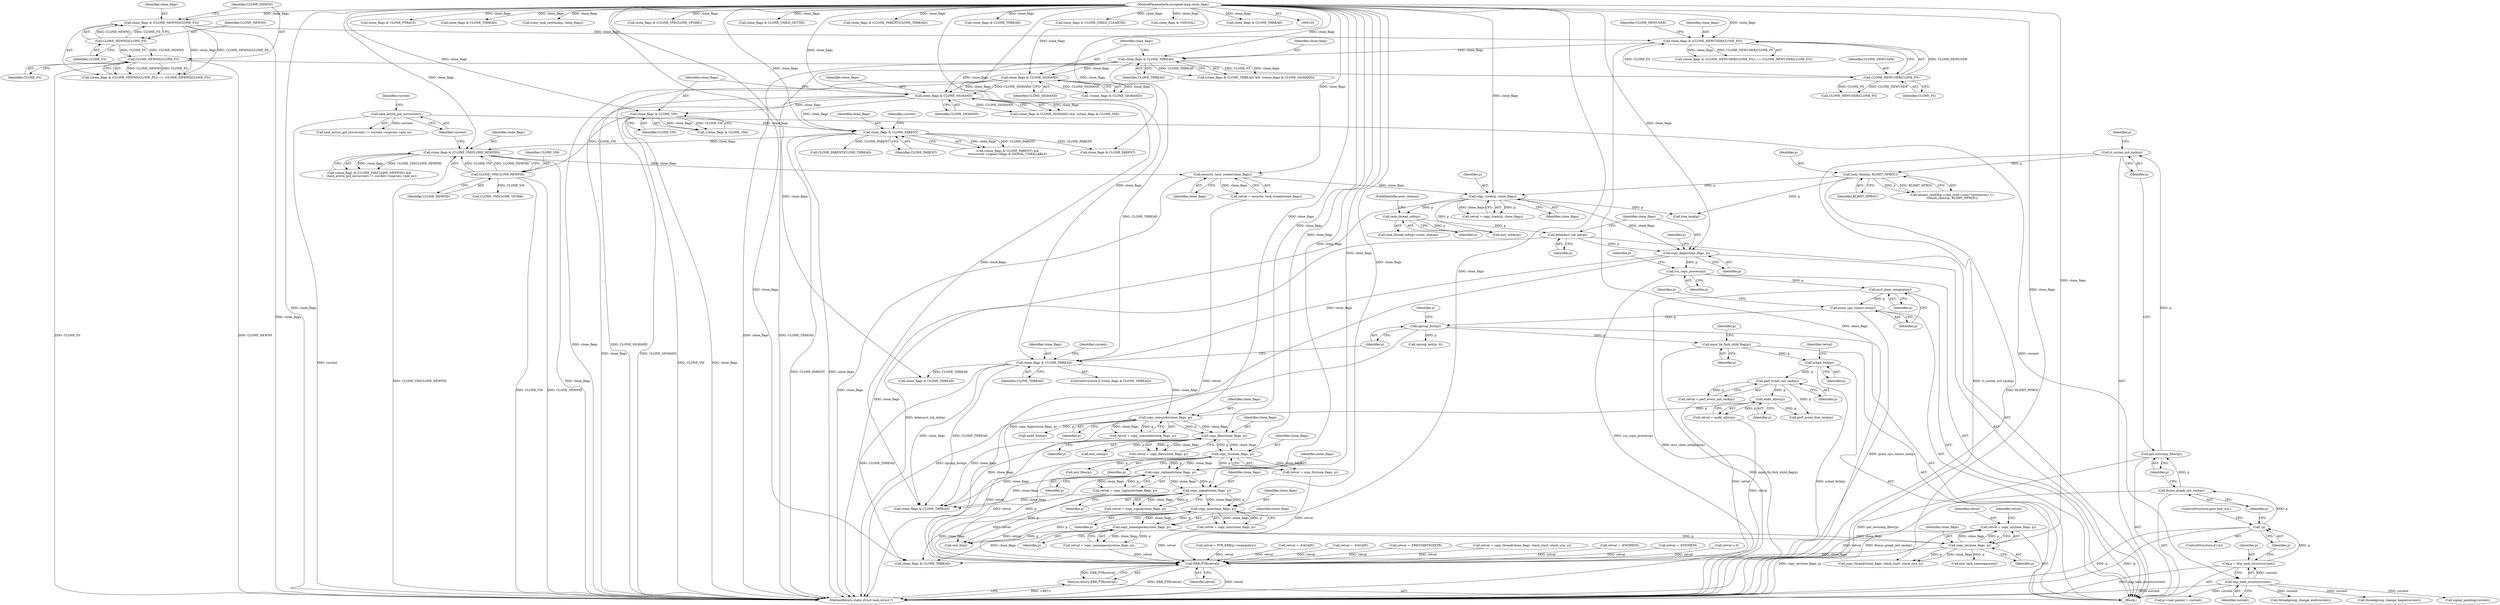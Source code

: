 digraph "0_linux_e66eded8309ebf679d3d3c1f5820d1f2ca332c71_0@API" {
"1000686" [label="(Call,retval = copy_io(clone_flags, p))"];
"1000688" [label="(Call,copy_io(clone_flags, p))"];
"1000680" [label="(Call,copy_namespaces(clone_flags, p))"];
"1000672" [label="(Call,copy_mm(clone_flags, p))"];
"1000664" [label="(Call,copy_signal(clone_flags, p))"];
"1000656" [label="(Call,copy_sighand(clone_flags, p))"];
"1000648" [label="(Call,copy_fs(clone_flags, p))"];
"1000640" [label="(Call,copy_files(clone_flags, p))"];
"1000632" [label="(Call,copy_semundo(clone_flags, p))"];
"1000465" [label="(Call,clone_flags & CLONE_THREAD)"];
"1000331" [label="(Call,copy_flags(clone_flags, p))"];
"1000297" [label="(Call,copy_creds(p, clone_flags))"];
"1000269" [label="(Call,task_rlimit(p, RLIMIT_NPROC))"];
"1000242" [label="(Call,rt_mutex_init_task(p))"];
"1000240" [label="(Call,get_seccomp_filter(p))"];
"1000238" [label="(Call,ftrace_graph_init_task(p))"];
"1000235" [label="(Call,!p)"];
"1000230" [label="(Call,p = dup_task_struct(current))"];
"1000232" [label="(Call,dup_task_struct(current))"];
"1000208" [label="(Call,task_active_pid_ns(current))"];
"1000221" [label="(Call,security_task_create(clone_flags))"];
"1000202" [label="(Call,clone_flags & (CLONE_VM|CLONE_NEWPID))"];
"1000186" [label="(Call,clone_flags & CLONE_PARENT)"];
"1000177" [label="(Call,clone_flags & CLONE_VM)"];
"1000173" [label="(Call,clone_flags & CLONE_SIGHAND)"];
"1000160" [label="(Call,clone_flags & CLONE_THREAD)"];
"1000146" [label="(Call,clone_flags & (CLONE_NEWUSER|CLONE_FS))"];
"1000132" [label="(Call,clone_flags & (CLONE_NEWNS|CLONE_FS))"];
"1000121" [label="(MethodParameterIn,unsigned long clone_flags)"];
"1000134" [label="(Call,CLONE_NEWNS|CLONE_FS)"];
"1000148" [label="(Call,CLONE_NEWUSER|CLONE_FS)"];
"1000137" [label="(Call,CLONE_NEWNS|CLONE_FS)"];
"1000164" [label="(Call,clone_flags & CLONE_SIGHAND)"];
"1000204" [label="(Call,CLONE_VM|CLONE_NEWPID)"];
"1000329" [label="(Call,delayacct_tsk_init(p))"];
"1000319" [label="(Call,task_thread_info(p))"];
"1000625" [label="(Call,audit_alloc(p))"];
"1000618" [label="(Call,perf_event_init_task(p))"];
"1000614" [label="(Call,sched_fork(p))"];
"1000498" [label="(Call,mpol_fix_fork_child_flag(p))"];
"1000470" [label="(Call,cgroup_fork(p))"];
"1000435" [label="(Call,posix_cpu_timers_init(p))"];
"1000433" [label="(Call,acct_clear_integrals(p))"];
"1000344" [label="(Call,rcu_copy_process(p))"];
"1001225" [label="(Call,ERR_PTR(retval))"];
"1001224" [label="(Return,return ERR_PTR(retval);)"];
"1001225" [label="(Call,ERR_PTR(retval))"];
"1000204" [label="(Call,CLONE_VM|CLONE_NEWPID)"];
"1000133" [label="(Identifier,clone_flags)"];
"1000465" [label="(Call,clone_flags & CLONE_THREAD)"];
"1000177" [label="(Call,clone_flags & CLONE_VM)"];
"1000241" [label="(Identifier,p)"];
"1000694" [label="(Call,retval = copy_thread(clone_flags, stack_start, stack_size, p))"];
"1000226" [label="(Call,retval = -ENOMEM)"];
"1001017" [label="(Call,clone_flags & CLONE_PTRACE)"];
"1000137" [label="(Call,CLONE_NEWNS|CLONE_FS)"];
"1001116" [label="(Call,clone_flags & CLONE_THREAD)"];
"1000926" [label="(Call,p->real_parent = current)"];
"1000134" [label="(Call,CLONE_NEWNS|CLONE_FS)"];
"1000203" [label="(Identifier,clone_flags)"];
"1000623" [label="(Call,retval = audit_alloc(p))"];
"1000166" [label="(Identifier,CLONE_SIGHAND)"];
"1000642" [label="(Identifier,p)"];
"1001183" [label="(Call,perf_event_free_task(p))"];
"1000630" [label="(Call,retval = copy_semundo(clone_flags, p))"];
"1001177" [label="(Call,exit_sem(p))"];
"1001144" [label="(Call,exit_task_namespaces(p))"];
"1001180" [label="(Call,audit_free(p))"];
"1000187" [label="(Identifier,clone_flags)"];
"1001123" [label="(Call,trace_task_newtask(p, clone_flags))"];
"1000127" [label="(Block,)"];
"1000689" [label="(Identifier,clone_flags)"];
"1000615" [label="(Identifier,p)"];
"1000690" [label="(Identifier,p)"];
"1000201" [label="(Call,(clone_flags & (CLONE_VM|CLONE_NEWPID)) &&\n\t    (task_active_pid_ns(current) != current->nsproxy->pid_ns))"];
"1000498" [label="(Call,mpol_fix_fork_child_flag(p))"];
"1000710" [label="(Call,retval = -ENOMEM)"];
"1000233" [label="(Identifier,current)"];
"1000301" [label="(Call,retval < 0)"];
"1000135" [label="(Identifier,CLONE_NEWNS)"];
"1000332" [label="(Identifier,clone_flags)"];
"1000139" [label="(Identifier,CLONE_FS)"];
"1000175" [label="(Identifier,CLONE_SIGHAND)"];
"1000298" [label="(Identifier,p)"];
"1000297" [label="(Call,copy_creds(p, clone_flags))"];
"1001226" [label="(Identifier,retval)"];
"1000132" [label="(Call,clone_flags & (CLONE_NEWNS|CLONE_FS))"];
"1000434" [label="(Identifier,p)"];
"1000836" [label="(Call,clone_flags & CLONE_PARENT)"];
"1000664" [label="(Call,copy_signal(clone_flags, p))"];
"1000188" [label="(Identifier,CLONE_PARENT)"];
"1000172" [label="(Call,(clone_flags & CLONE_SIGHAND) && !(clone_flags & CLONE_VM))"];
"1000470" [label="(Call,cgroup_fork(p))"];
"1000179" [label="(Identifier,CLONE_VM)"];
"1000486" [label="(Call,retval = PTR_ERR(p->mempolicy))"];
"1000222" [label="(Identifier,clone_flags)"];
"1000270" [label="(Identifier,p)"];
"1001221" [label="(Call,free_task(p))"];
"1000185" [label="(Call,(clone_flags & CLONE_PARENT) &&\n\t\t\t\tcurrent->signal->flags & SIGNAL_UNKILLABLE)"];
"1000131" [label="(Call,(clone_flags & (CLONE_NEWNS|CLONE_FS)) == (CLONE_NEWNS|CLONE_FS))"];
"1000662" [label="(Call,retval = copy_signal(clone_flags, p))"];
"1000165" [label="(Identifier,clone_flags)"];
"1000209" [label="(Identifier,current)"];
"1000799" [label="(Call,clone_flags & (CLONE_VM|CLONE_VFORK))"];
"1000173" [label="(Call,clone_flags & CLONE_SIGHAND)"];
"1000299" [label="(Identifier,clone_flags)"];
"1000330" [label="(Identifier,p)"];
"1000681" [label="(Identifier,clone_flags)"];
"1000649" [label="(Identifier,clone_flags)"];
"1000906" [label="(Call,CLONE_PARENT|CLONE_THREAD)"];
"1000740" [label="(Call,clone_flags & CLONE_THREAD)"];
"1000682" [label="(Identifier,p)"];
"1000678" [label="(Call,retval = copy_namespaces(clone_flags, p))"];
"1000329" [label="(Call,delayacct_tsk_init(p))"];
"1000152" [label="(Identifier,CLONE_NEWUSER)"];
"1000632" [label="(Call,copy_semundo(clone_flags, p))"];
"1000625" [label="(Call,audit_alloc(p))"];
"1000212" [label="(Identifier,current)"];
"1000333" [label="(Identifier,p)"];
"1000433" [label="(Call,acct_clear_integrals(p))"];
"1000230" [label="(Call,p = dup_task_struct(current))"];
"1000159" [label="(Call,(clone_flags & CLONE_THREAD) && !(clone_flags & CLONE_SIGHAND))"];
"1000162" [label="(Identifier,CLONE_THREAD)"];
"1000755" [label="(Call,clone_flags & CLONE_CHILD_SETTID)"];
"1000138" [label="(Identifier,CLONE_NEWNS)"];
"1000345" [label="(Identifier,p)"];
"1000259" [label="(Call,atomic_read(&p->real_cred->user->processes) >=\n\t\t\ttask_rlimit(p, RLIMIT_NPROC))"];
"1000672" [label="(Call,copy_mm(clone_flags, p))"];
"1000692" [label="(Identifier,retval)"];
"1001174" [label="(Call,exit_files(p))"];
"1000235" [label="(Call,!p)"];
"1001158" [label="(Call,clone_flags & CLONE_THREAD)"];
"1000242" [label="(Call,rt_mutex_init_task(p))"];
"1001196" [label="(Call,cgroup_exit(p, 0))"];
"1000904" [label="(Call,clone_flags & (CLONE_PARENT|CLONE_THREAD))"];
"1000148" [label="(Call,CLONE_NEWUSER|CLONE_FS)"];
"1000656" [label="(Call,copy_sighand(clone_flags, p))"];
"1000232" [label="(Call,dup_task_struct(current))"];
"1001218" [label="(Call,exit_creds(p))"];
"1000305" [label="(Call,retval = -EAGAIN)"];
"1000474" [label="(Identifier,p)"];
"1000634" [label="(Identifier,p)"];
"1001227" [label="(MethodReturn,static struct task_struct *)"];
"1000151" [label="(Call,CLONE_NEWUSER|CLONE_FS)"];
"1001194" [label="(Call,threadgroup_change_end(current))"];
"1000161" [label="(Identifier,clone_flags)"];
"1000440" [label="(Identifier,p)"];
"1000254" [label="(Call,retval = -EAGAIN)"];
"1000499" [label="(Identifier,p)"];
"1000626" [label="(Identifier,p)"];
"1000641" [label="(Identifier,clone_flags)"];
"1000186" [label="(Call,clone_flags & CLONE_PARENT)"];
"1000966" [label="(Call,clone_flags & CLONE_THREAD)"];
"1000435" [label="(Call,posix_cpu_timers_init(p))"];
"1001191" [label="(Call,clone_flags & CLONE_THREAD)"];
"1000638" [label="(Call,retval = copy_files(clone_flags, p))"];
"1000337" [label="(Identifier,p)"];
"1000269" [label="(Call,task_rlimit(p, RLIMIT_NPROC))"];
"1000765" [label="(Call,clone_flags & CLONE_CHILD_CLEARTID)"];
"1000344" [label="(Call,rcu_copy_process(p))"];
"1000240" [label="(Call,get_seccomp_filter(p))"];
"1000234" [label="(ControlStructure,if (!p))"];
"1000687" [label="(Identifier,retval)"];
"1000666" [label="(Identifier,p)"];
"1000468" [label="(Call,threadgroup_change_begin(current))"];
"1000318" [label="(Call,task_thread_info(p)->exec_domain)"];
"1001171" [label="(Call,exit_fs(p))"];
"1000176" [label="(Call,!(clone_flags & CLONE_VM))"];
"1000658" [label="(Identifier,p)"];
"1000614" [label="(Call,sched_fork(p))"];
"1000146" [label="(Call,clone_flags & (CLONE_NEWUSER|CLONE_FS))"];
"1000121" [label="(MethodParameterIn,unsigned long clone_flags)"];
"1000650" [label="(Identifier,p)"];
"1000619" [label="(Identifier,p)"];
"1000654" [label="(Call,retval = copy_sighand(clone_flags, p))"];
"1000502" [label="(Identifier,p)"];
"1000271" [label="(Identifier,RLIMIT_NPROC)"];
"1000149" [label="(Identifier,CLONE_NEWUSER)"];
"1000238" [label="(Call,ftrace_graph_init_task(p))"];
"1000163" [label="(Call,!(clone_flags & CLONE_SIGHAND))"];
"1000665" [label="(Identifier,clone_flags)"];
"1000633" [label="(Identifier,clone_flags)"];
"1000853" [label="(Call,clone_flags & CSIGNAL)"];
"1000467" [label="(Identifier,CLONE_THREAD)"];
"1000617" [label="(Identifier,retval)"];
"1000147" [label="(Identifier,clone_flags)"];
"1000471" [label="(Identifier,p)"];
"1000207" [label="(Call,task_active_pid_ns(current) != current->nsproxy->pid_ns)"];
"1000320" [label="(Identifier,p)"];
"1000464" [label="(ControlStructure,if (clone_flags & CLONE_THREAD))"];
"1000646" [label="(Call,retval = copy_fs(clone_flags, p))"];
"1000192" [label="(Identifier,current)"];
"1000239" [label="(Identifier,p)"];
"1000696" [label="(Call,copy_thread(clone_flags, stack_start, stack_size, p))"];
"1000801" [label="(Call,CLONE_VM|CLONE_VFORK)"];
"1000321" [label="(FieldIdentifier,exec_domain)"];
"1000670" [label="(Call,retval = copy_mm(clone_flags, p))"];
"1000348" [label="(Identifier,p)"];
"1001224" [label="(Return,return ERR_PTR(retval);)"];
"1000150" [label="(Identifier,CLONE_FS)"];
"1000469" [label="(Identifier,current)"];
"1000436" [label="(Identifier,p)"];
"1000295" [label="(Call,retval = copy_creds(p, clone_flags))"];
"1000648" [label="(Call,copy_fs(clone_flags, p))"];
"1000247" [label="(Identifier,p)"];
"1000825" [label="(Call,clone_flags & CLONE_THREAD)"];
"1000640" [label="(Call,copy_files(clone_flags, p))"];
"1000174" [label="(Identifier,clone_flags)"];
"1000164" [label="(Call,clone_flags & CLONE_SIGHAND)"];
"1000686" [label="(Call,retval = copy_io(clone_flags, p))"];
"1000219" [label="(Call,retval = security_task_create(clone_flags))"];
"1000145" [label="(Call,(clone_flags & (CLONE_NEWUSER|CLONE_FS)) == (CLONE_NEWUSER|CLONE_FS))"];
"1000618" [label="(Call,perf_event_init_task(p))"];
"1000178" [label="(Identifier,clone_flags)"];
"1000960" [label="(Call,retval = -ERESTARTNOINTR)"];
"1000205" [label="(Identifier,CLONE_VM)"];
"1000680" [label="(Call,copy_namespaces(clone_flags, p))"];
"1000236" [label="(Identifier,p)"];
"1000466" [label="(Identifier,clone_flags)"];
"1000674" [label="(Identifier,p)"];
"1000947" [label="(Call,signal_pending(current))"];
"1000616" [label="(Call,retval = perf_event_init_task(p))"];
"1000221" [label="(Call,security_task_create(clone_flags))"];
"1000231" [label="(Identifier,p)"];
"1000237" [label="(ControlStructure,goto fork_out;)"];
"1000206" [label="(Identifier,CLONE_NEWPID)"];
"1000331" [label="(Call,copy_flags(clone_flags, p))"];
"1000319" [label="(Call,task_thread_info(p))"];
"1000243" [label="(Identifier,p)"];
"1000673" [label="(Identifier,clone_flags)"];
"1000208" [label="(Call,task_active_pid_ns(current))"];
"1000160" [label="(Call,clone_flags & CLONE_THREAD)"];
"1000688" [label="(Call,copy_io(clone_flags, p))"];
"1000202" [label="(Call,clone_flags & (CLONE_VM|CLONE_NEWPID))"];
"1000657" [label="(Identifier,clone_flags)"];
"1000136" [label="(Identifier,CLONE_FS)"];
"1000686" -> "1000127"  [label="AST: "];
"1000686" -> "1000688"  [label="CFG: "];
"1000687" -> "1000686"  [label="AST: "];
"1000688" -> "1000686"  [label="AST: "];
"1000692" -> "1000686"  [label="CFG: "];
"1000686" -> "1001227"  [label="DDG: copy_io(clone_flags, p)"];
"1000688" -> "1000686"  [label="DDG: clone_flags"];
"1000688" -> "1000686"  [label="DDG: p"];
"1000686" -> "1001225"  [label="DDG: retval"];
"1000688" -> "1000690"  [label="CFG: "];
"1000689" -> "1000688"  [label="AST: "];
"1000690" -> "1000688"  [label="AST: "];
"1000680" -> "1000688"  [label="DDG: clone_flags"];
"1000680" -> "1000688"  [label="DDG: p"];
"1000121" -> "1000688"  [label="DDG: clone_flags"];
"1000688" -> "1000696"  [label="DDG: clone_flags"];
"1000688" -> "1000696"  [label="DDG: p"];
"1000688" -> "1001144"  [label="DDG: p"];
"1000688" -> "1001158"  [label="DDG: clone_flags"];
"1000680" -> "1000678"  [label="AST: "];
"1000680" -> "1000682"  [label="CFG: "];
"1000681" -> "1000680"  [label="AST: "];
"1000682" -> "1000680"  [label="AST: "];
"1000678" -> "1000680"  [label="CFG: "];
"1000680" -> "1000678"  [label="DDG: clone_flags"];
"1000680" -> "1000678"  [label="DDG: p"];
"1000672" -> "1000680"  [label="DDG: clone_flags"];
"1000672" -> "1000680"  [label="DDG: p"];
"1000121" -> "1000680"  [label="DDG: clone_flags"];
"1000680" -> "1001158"  [label="DDG: clone_flags"];
"1000680" -> "1001171"  [label="DDG: p"];
"1000672" -> "1000670"  [label="AST: "];
"1000672" -> "1000674"  [label="CFG: "];
"1000673" -> "1000672"  [label="AST: "];
"1000674" -> "1000672"  [label="AST: "];
"1000670" -> "1000672"  [label="CFG: "];
"1000672" -> "1000670"  [label="DDG: clone_flags"];
"1000672" -> "1000670"  [label="DDG: p"];
"1000664" -> "1000672"  [label="DDG: clone_flags"];
"1000664" -> "1000672"  [label="DDG: p"];
"1000121" -> "1000672"  [label="DDG: clone_flags"];
"1000672" -> "1001158"  [label="DDG: clone_flags"];
"1000672" -> "1001171"  [label="DDG: p"];
"1000664" -> "1000662"  [label="AST: "];
"1000664" -> "1000666"  [label="CFG: "];
"1000665" -> "1000664"  [label="AST: "];
"1000666" -> "1000664"  [label="AST: "];
"1000662" -> "1000664"  [label="CFG: "];
"1000664" -> "1000662"  [label="DDG: clone_flags"];
"1000664" -> "1000662"  [label="DDG: p"];
"1000656" -> "1000664"  [label="DDG: clone_flags"];
"1000656" -> "1000664"  [label="DDG: p"];
"1000121" -> "1000664"  [label="DDG: clone_flags"];
"1000664" -> "1001171"  [label="DDG: p"];
"1000664" -> "1001191"  [label="DDG: clone_flags"];
"1000656" -> "1000654"  [label="AST: "];
"1000656" -> "1000658"  [label="CFG: "];
"1000657" -> "1000656"  [label="AST: "];
"1000658" -> "1000656"  [label="AST: "];
"1000654" -> "1000656"  [label="CFG: "];
"1000656" -> "1000654"  [label="DDG: clone_flags"];
"1000656" -> "1000654"  [label="DDG: p"];
"1000648" -> "1000656"  [label="DDG: clone_flags"];
"1000648" -> "1000656"  [label="DDG: p"];
"1000121" -> "1000656"  [label="DDG: clone_flags"];
"1000656" -> "1001171"  [label="DDG: p"];
"1000656" -> "1001191"  [label="DDG: clone_flags"];
"1000648" -> "1000646"  [label="AST: "];
"1000648" -> "1000650"  [label="CFG: "];
"1000649" -> "1000648"  [label="AST: "];
"1000650" -> "1000648"  [label="AST: "];
"1000646" -> "1000648"  [label="CFG: "];
"1000648" -> "1000646"  [label="DDG: clone_flags"];
"1000648" -> "1000646"  [label="DDG: p"];
"1000640" -> "1000648"  [label="DDG: clone_flags"];
"1000640" -> "1000648"  [label="DDG: p"];
"1000121" -> "1000648"  [label="DDG: clone_flags"];
"1000648" -> "1001174"  [label="DDG: p"];
"1000648" -> "1001191"  [label="DDG: clone_flags"];
"1000640" -> "1000638"  [label="AST: "];
"1000640" -> "1000642"  [label="CFG: "];
"1000641" -> "1000640"  [label="AST: "];
"1000642" -> "1000640"  [label="AST: "];
"1000638" -> "1000640"  [label="CFG: "];
"1000640" -> "1000638"  [label="DDG: clone_flags"];
"1000640" -> "1000638"  [label="DDG: p"];
"1000632" -> "1000640"  [label="DDG: clone_flags"];
"1000632" -> "1000640"  [label="DDG: p"];
"1000121" -> "1000640"  [label="DDG: clone_flags"];
"1000640" -> "1001177"  [label="DDG: p"];
"1000640" -> "1001191"  [label="DDG: clone_flags"];
"1000632" -> "1000630"  [label="AST: "];
"1000632" -> "1000634"  [label="CFG: "];
"1000633" -> "1000632"  [label="AST: "];
"1000634" -> "1000632"  [label="AST: "];
"1000630" -> "1000632"  [label="CFG: "];
"1000632" -> "1000630"  [label="DDG: clone_flags"];
"1000632" -> "1000630"  [label="DDG: p"];
"1000465" -> "1000632"  [label="DDG: clone_flags"];
"1000121" -> "1000632"  [label="DDG: clone_flags"];
"1000625" -> "1000632"  [label="DDG: p"];
"1000632" -> "1001180"  [label="DDG: p"];
"1000632" -> "1001191"  [label="DDG: clone_flags"];
"1000465" -> "1000464"  [label="AST: "];
"1000465" -> "1000467"  [label="CFG: "];
"1000466" -> "1000465"  [label="AST: "];
"1000467" -> "1000465"  [label="AST: "];
"1000469" -> "1000465"  [label="CFG: "];
"1000471" -> "1000465"  [label="CFG: "];
"1000331" -> "1000465"  [label="DDG: clone_flags"];
"1000121" -> "1000465"  [label="DDG: clone_flags"];
"1000160" -> "1000465"  [label="DDG: CLONE_THREAD"];
"1000465" -> "1000740"  [label="DDG: CLONE_THREAD"];
"1000465" -> "1001158"  [label="DDG: CLONE_THREAD"];
"1000465" -> "1001191"  [label="DDG: clone_flags"];
"1000465" -> "1001191"  [label="DDG: CLONE_THREAD"];
"1000331" -> "1000127"  [label="AST: "];
"1000331" -> "1000333"  [label="CFG: "];
"1000332" -> "1000331"  [label="AST: "];
"1000333" -> "1000331"  [label="AST: "];
"1000337" -> "1000331"  [label="CFG: "];
"1000331" -> "1001227"  [label="DDG: copy_flags(clone_flags, p)"];
"1000297" -> "1000331"  [label="DDG: clone_flags"];
"1000121" -> "1000331"  [label="DDG: clone_flags"];
"1000329" -> "1000331"  [label="DDG: p"];
"1000331" -> "1000344"  [label="DDG: p"];
"1000297" -> "1000295"  [label="AST: "];
"1000297" -> "1000299"  [label="CFG: "];
"1000298" -> "1000297"  [label="AST: "];
"1000299" -> "1000297"  [label="AST: "];
"1000295" -> "1000297"  [label="CFG: "];
"1000297" -> "1001227"  [label="DDG: clone_flags"];
"1000297" -> "1000295"  [label="DDG: p"];
"1000297" -> "1000295"  [label="DDG: clone_flags"];
"1000269" -> "1000297"  [label="DDG: p"];
"1000221" -> "1000297"  [label="DDG: clone_flags"];
"1000121" -> "1000297"  [label="DDG: clone_flags"];
"1000297" -> "1000319"  [label="DDG: p"];
"1000297" -> "1001218"  [label="DDG: p"];
"1000297" -> "1001221"  [label="DDG: p"];
"1000269" -> "1000259"  [label="AST: "];
"1000269" -> "1000271"  [label="CFG: "];
"1000270" -> "1000269"  [label="AST: "];
"1000271" -> "1000269"  [label="AST: "];
"1000259" -> "1000269"  [label="CFG: "];
"1000269" -> "1001227"  [label="DDG: RLIMIT_NPROC"];
"1000269" -> "1000259"  [label="DDG: p"];
"1000269" -> "1000259"  [label="DDG: RLIMIT_NPROC"];
"1000242" -> "1000269"  [label="DDG: p"];
"1000269" -> "1001221"  [label="DDG: p"];
"1000242" -> "1000127"  [label="AST: "];
"1000242" -> "1000243"  [label="CFG: "];
"1000243" -> "1000242"  [label="AST: "];
"1000247" -> "1000242"  [label="CFG: "];
"1000242" -> "1001227"  [label="DDG: rt_mutex_init_task(p)"];
"1000240" -> "1000242"  [label="DDG: p"];
"1000240" -> "1000127"  [label="AST: "];
"1000240" -> "1000241"  [label="CFG: "];
"1000241" -> "1000240"  [label="AST: "];
"1000243" -> "1000240"  [label="CFG: "];
"1000240" -> "1001227"  [label="DDG: get_seccomp_filter(p)"];
"1000238" -> "1000240"  [label="DDG: p"];
"1000238" -> "1000127"  [label="AST: "];
"1000238" -> "1000239"  [label="CFG: "];
"1000239" -> "1000238"  [label="AST: "];
"1000241" -> "1000238"  [label="CFG: "];
"1000238" -> "1001227"  [label="DDG: ftrace_graph_init_task(p)"];
"1000235" -> "1000238"  [label="DDG: p"];
"1000235" -> "1000234"  [label="AST: "];
"1000235" -> "1000236"  [label="CFG: "];
"1000236" -> "1000235"  [label="AST: "];
"1000237" -> "1000235"  [label="CFG: "];
"1000239" -> "1000235"  [label="CFG: "];
"1000235" -> "1001227"  [label="DDG: p"];
"1000235" -> "1001227"  [label="DDG: !p"];
"1000230" -> "1000235"  [label="DDG: p"];
"1000230" -> "1000127"  [label="AST: "];
"1000230" -> "1000232"  [label="CFG: "];
"1000231" -> "1000230"  [label="AST: "];
"1000232" -> "1000230"  [label="AST: "];
"1000236" -> "1000230"  [label="CFG: "];
"1000230" -> "1001227"  [label="DDG: dup_task_struct(current)"];
"1000232" -> "1000230"  [label="DDG: current"];
"1000232" -> "1000233"  [label="CFG: "];
"1000233" -> "1000232"  [label="AST: "];
"1000232" -> "1001227"  [label="DDG: current"];
"1000208" -> "1000232"  [label="DDG: current"];
"1000232" -> "1000468"  [label="DDG: current"];
"1000232" -> "1000926"  [label="DDG: current"];
"1000232" -> "1000947"  [label="DDG: current"];
"1000232" -> "1001194"  [label="DDG: current"];
"1000208" -> "1000207"  [label="AST: "];
"1000208" -> "1000209"  [label="CFG: "];
"1000209" -> "1000208"  [label="AST: "];
"1000212" -> "1000208"  [label="CFG: "];
"1000208" -> "1001227"  [label="DDG: current"];
"1000208" -> "1000207"  [label="DDG: current"];
"1000221" -> "1000219"  [label="AST: "];
"1000221" -> "1000222"  [label="CFG: "];
"1000222" -> "1000221"  [label="AST: "];
"1000219" -> "1000221"  [label="CFG: "];
"1000221" -> "1001227"  [label="DDG: clone_flags"];
"1000221" -> "1000219"  [label="DDG: clone_flags"];
"1000202" -> "1000221"  [label="DDG: clone_flags"];
"1000121" -> "1000221"  [label="DDG: clone_flags"];
"1000202" -> "1000201"  [label="AST: "];
"1000202" -> "1000204"  [label="CFG: "];
"1000203" -> "1000202"  [label="AST: "];
"1000204" -> "1000202"  [label="AST: "];
"1000209" -> "1000202"  [label="CFG: "];
"1000201" -> "1000202"  [label="CFG: "];
"1000202" -> "1001227"  [label="DDG: clone_flags"];
"1000202" -> "1001227"  [label="DDG: CLONE_VM|CLONE_NEWPID"];
"1000202" -> "1000201"  [label="DDG: clone_flags"];
"1000202" -> "1000201"  [label="DDG: CLONE_VM|CLONE_NEWPID"];
"1000186" -> "1000202"  [label="DDG: clone_flags"];
"1000121" -> "1000202"  [label="DDG: clone_flags"];
"1000204" -> "1000202"  [label="DDG: CLONE_VM"];
"1000204" -> "1000202"  [label="DDG: CLONE_NEWPID"];
"1000186" -> "1000185"  [label="AST: "];
"1000186" -> "1000188"  [label="CFG: "];
"1000187" -> "1000186"  [label="AST: "];
"1000188" -> "1000186"  [label="AST: "];
"1000192" -> "1000186"  [label="CFG: "];
"1000185" -> "1000186"  [label="CFG: "];
"1000186" -> "1001227"  [label="DDG: CLONE_PARENT"];
"1000186" -> "1001227"  [label="DDG: clone_flags"];
"1000186" -> "1000185"  [label="DDG: clone_flags"];
"1000186" -> "1000185"  [label="DDG: CLONE_PARENT"];
"1000177" -> "1000186"  [label="DDG: clone_flags"];
"1000173" -> "1000186"  [label="DDG: clone_flags"];
"1000121" -> "1000186"  [label="DDG: clone_flags"];
"1000186" -> "1000836"  [label="DDG: CLONE_PARENT"];
"1000186" -> "1000906"  [label="DDG: CLONE_PARENT"];
"1000177" -> "1000176"  [label="AST: "];
"1000177" -> "1000179"  [label="CFG: "];
"1000178" -> "1000177"  [label="AST: "];
"1000179" -> "1000177"  [label="AST: "];
"1000176" -> "1000177"  [label="CFG: "];
"1000177" -> "1001227"  [label="DDG: clone_flags"];
"1000177" -> "1001227"  [label="DDG: CLONE_VM"];
"1000177" -> "1000176"  [label="DDG: clone_flags"];
"1000177" -> "1000176"  [label="DDG: CLONE_VM"];
"1000173" -> "1000177"  [label="DDG: clone_flags"];
"1000121" -> "1000177"  [label="DDG: clone_flags"];
"1000177" -> "1000204"  [label="DDG: CLONE_VM"];
"1000173" -> "1000172"  [label="AST: "];
"1000173" -> "1000175"  [label="CFG: "];
"1000174" -> "1000173"  [label="AST: "];
"1000175" -> "1000173"  [label="AST: "];
"1000178" -> "1000173"  [label="CFG: "];
"1000172" -> "1000173"  [label="CFG: "];
"1000173" -> "1001227"  [label="DDG: CLONE_SIGHAND"];
"1000173" -> "1001227"  [label="DDG: clone_flags"];
"1000173" -> "1000172"  [label="DDG: clone_flags"];
"1000173" -> "1000172"  [label="DDG: CLONE_SIGHAND"];
"1000160" -> "1000173"  [label="DDG: clone_flags"];
"1000164" -> "1000173"  [label="DDG: clone_flags"];
"1000164" -> "1000173"  [label="DDG: CLONE_SIGHAND"];
"1000121" -> "1000173"  [label="DDG: clone_flags"];
"1000160" -> "1000159"  [label="AST: "];
"1000160" -> "1000162"  [label="CFG: "];
"1000161" -> "1000160"  [label="AST: "];
"1000162" -> "1000160"  [label="AST: "];
"1000165" -> "1000160"  [label="CFG: "];
"1000159" -> "1000160"  [label="CFG: "];
"1000160" -> "1001227"  [label="DDG: CLONE_THREAD"];
"1000160" -> "1001227"  [label="DDG: clone_flags"];
"1000160" -> "1000159"  [label="DDG: clone_flags"];
"1000160" -> "1000159"  [label="DDG: CLONE_THREAD"];
"1000146" -> "1000160"  [label="DDG: clone_flags"];
"1000121" -> "1000160"  [label="DDG: clone_flags"];
"1000160" -> "1000164"  [label="DDG: clone_flags"];
"1000146" -> "1000145"  [label="AST: "];
"1000146" -> "1000148"  [label="CFG: "];
"1000147" -> "1000146"  [label="AST: "];
"1000148" -> "1000146"  [label="AST: "];
"1000152" -> "1000146"  [label="CFG: "];
"1000146" -> "1001227"  [label="DDG: clone_flags"];
"1000146" -> "1000145"  [label="DDG: clone_flags"];
"1000146" -> "1000145"  [label="DDG: CLONE_NEWUSER|CLONE_FS"];
"1000132" -> "1000146"  [label="DDG: clone_flags"];
"1000121" -> "1000146"  [label="DDG: clone_flags"];
"1000148" -> "1000146"  [label="DDG: CLONE_NEWUSER"];
"1000148" -> "1000146"  [label="DDG: CLONE_FS"];
"1000132" -> "1000131"  [label="AST: "];
"1000132" -> "1000134"  [label="CFG: "];
"1000133" -> "1000132"  [label="AST: "];
"1000134" -> "1000132"  [label="AST: "];
"1000138" -> "1000132"  [label="CFG: "];
"1000132" -> "1001227"  [label="DDG: clone_flags"];
"1000132" -> "1000131"  [label="DDG: clone_flags"];
"1000132" -> "1000131"  [label="DDG: CLONE_NEWNS|CLONE_FS"];
"1000121" -> "1000132"  [label="DDG: clone_flags"];
"1000134" -> "1000132"  [label="DDG: CLONE_NEWNS"];
"1000134" -> "1000132"  [label="DDG: CLONE_FS"];
"1000121" -> "1000120"  [label="AST: "];
"1000121" -> "1001227"  [label="DDG: clone_flags"];
"1000121" -> "1000164"  [label="DDG: clone_flags"];
"1000121" -> "1000696"  [label="DDG: clone_flags"];
"1000121" -> "1000740"  [label="DDG: clone_flags"];
"1000121" -> "1000755"  [label="DDG: clone_flags"];
"1000121" -> "1000765"  [label="DDG: clone_flags"];
"1000121" -> "1000799"  [label="DDG: clone_flags"];
"1000121" -> "1000825"  [label="DDG: clone_flags"];
"1000121" -> "1000836"  [label="DDG: clone_flags"];
"1000121" -> "1000853"  [label="DDG: clone_flags"];
"1000121" -> "1000904"  [label="DDG: clone_flags"];
"1000121" -> "1000966"  [label="DDG: clone_flags"];
"1000121" -> "1001017"  [label="DDG: clone_flags"];
"1000121" -> "1001116"  [label="DDG: clone_flags"];
"1000121" -> "1001123"  [label="DDG: clone_flags"];
"1000121" -> "1001158"  [label="DDG: clone_flags"];
"1000121" -> "1001191"  [label="DDG: clone_flags"];
"1000134" -> "1000136"  [label="CFG: "];
"1000135" -> "1000134"  [label="AST: "];
"1000136" -> "1000134"  [label="AST: "];
"1000134" -> "1000137"  [label="DDG: CLONE_NEWNS"];
"1000134" -> "1000137"  [label="DDG: CLONE_FS"];
"1000148" -> "1000150"  [label="CFG: "];
"1000149" -> "1000148"  [label="AST: "];
"1000150" -> "1000148"  [label="AST: "];
"1000137" -> "1000148"  [label="DDG: CLONE_FS"];
"1000148" -> "1000151"  [label="DDG: CLONE_NEWUSER"];
"1000148" -> "1000151"  [label="DDG: CLONE_FS"];
"1000137" -> "1000131"  [label="AST: "];
"1000137" -> "1000139"  [label="CFG: "];
"1000138" -> "1000137"  [label="AST: "];
"1000139" -> "1000137"  [label="AST: "];
"1000131" -> "1000137"  [label="CFG: "];
"1000137" -> "1001227"  [label="DDG: CLONE_FS"];
"1000137" -> "1001227"  [label="DDG: CLONE_NEWNS"];
"1000137" -> "1000131"  [label="DDG: CLONE_NEWNS"];
"1000137" -> "1000131"  [label="DDG: CLONE_FS"];
"1000164" -> "1000163"  [label="AST: "];
"1000164" -> "1000166"  [label="CFG: "];
"1000165" -> "1000164"  [label="AST: "];
"1000166" -> "1000164"  [label="AST: "];
"1000163" -> "1000164"  [label="CFG: "];
"1000164" -> "1001227"  [label="DDG: CLONE_SIGHAND"];
"1000164" -> "1001227"  [label="DDG: clone_flags"];
"1000164" -> "1000163"  [label="DDG: clone_flags"];
"1000164" -> "1000163"  [label="DDG: CLONE_SIGHAND"];
"1000204" -> "1000206"  [label="CFG: "];
"1000205" -> "1000204"  [label="AST: "];
"1000206" -> "1000204"  [label="AST: "];
"1000204" -> "1001227"  [label="DDG: CLONE_NEWPID"];
"1000204" -> "1001227"  [label="DDG: CLONE_VM"];
"1000204" -> "1000801"  [label="DDG: CLONE_VM"];
"1000329" -> "1000127"  [label="AST: "];
"1000329" -> "1000330"  [label="CFG: "];
"1000330" -> "1000329"  [label="AST: "];
"1000332" -> "1000329"  [label="CFG: "];
"1000329" -> "1001227"  [label="DDG: delayacct_tsk_init(p)"];
"1000319" -> "1000329"  [label="DDG: p"];
"1000319" -> "1000318"  [label="AST: "];
"1000319" -> "1000320"  [label="CFG: "];
"1000320" -> "1000319"  [label="AST: "];
"1000321" -> "1000319"  [label="CFG: "];
"1000319" -> "1001218"  [label="DDG: p"];
"1000625" -> "1000623"  [label="AST: "];
"1000625" -> "1000626"  [label="CFG: "];
"1000626" -> "1000625"  [label="AST: "];
"1000623" -> "1000625"  [label="CFG: "];
"1000625" -> "1000623"  [label="DDG: p"];
"1000618" -> "1000625"  [label="DDG: p"];
"1000625" -> "1001183"  [label="DDG: p"];
"1000618" -> "1000616"  [label="AST: "];
"1000618" -> "1000619"  [label="CFG: "];
"1000619" -> "1000618"  [label="AST: "];
"1000616" -> "1000618"  [label="CFG: "];
"1000618" -> "1000616"  [label="DDG: p"];
"1000614" -> "1000618"  [label="DDG: p"];
"1000618" -> "1001183"  [label="DDG: p"];
"1000614" -> "1000127"  [label="AST: "];
"1000614" -> "1000615"  [label="CFG: "];
"1000615" -> "1000614"  [label="AST: "];
"1000617" -> "1000614"  [label="CFG: "];
"1000614" -> "1001227"  [label="DDG: sched_fork(p)"];
"1000498" -> "1000614"  [label="DDG: p"];
"1000498" -> "1000127"  [label="AST: "];
"1000498" -> "1000499"  [label="CFG: "];
"1000499" -> "1000498"  [label="AST: "];
"1000502" -> "1000498"  [label="CFG: "];
"1000498" -> "1001227"  [label="DDG: mpol_fix_fork_child_flag(p)"];
"1000470" -> "1000498"  [label="DDG: p"];
"1000470" -> "1000127"  [label="AST: "];
"1000470" -> "1000471"  [label="CFG: "];
"1000471" -> "1000470"  [label="AST: "];
"1000474" -> "1000470"  [label="CFG: "];
"1000470" -> "1001227"  [label="DDG: cgroup_fork(p)"];
"1000435" -> "1000470"  [label="DDG: p"];
"1000470" -> "1001196"  [label="DDG: p"];
"1000435" -> "1000127"  [label="AST: "];
"1000435" -> "1000436"  [label="CFG: "];
"1000436" -> "1000435"  [label="AST: "];
"1000440" -> "1000435"  [label="CFG: "];
"1000435" -> "1001227"  [label="DDG: posix_cpu_timers_init(p)"];
"1000433" -> "1000435"  [label="DDG: p"];
"1000433" -> "1000127"  [label="AST: "];
"1000433" -> "1000434"  [label="CFG: "];
"1000434" -> "1000433"  [label="AST: "];
"1000436" -> "1000433"  [label="CFG: "];
"1000433" -> "1001227"  [label="DDG: acct_clear_integrals(p)"];
"1000344" -> "1000433"  [label="DDG: p"];
"1000344" -> "1000127"  [label="AST: "];
"1000344" -> "1000345"  [label="CFG: "];
"1000345" -> "1000344"  [label="AST: "];
"1000348" -> "1000344"  [label="CFG: "];
"1000344" -> "1001227"  [label="DDG: rcu_copy_process(p)"];
"1001225" -> "1001224"  [label="AST: "];
"1001225" -> "1001226"  [label="CFG: "];
"1001226" -> "1001225"  [label="AST: "];
"1001224" -> "1001225"  [label="CFG: "];
"1001225" -> "1001227"  [label="DDG: ERR_PTR(retval)"];
"1001225" -> "1001227"  [label="DDG: retval"];
"1001225" -> "1001224"  [label="DDG: ERR_PTR(retval)"];
"1000616" -> "1001225"  [label="DDG: retval"];
"1000646" -> "1001225"  [label="DDG: retval"];
"1000630" -> "1001225"  [label="DDG: retval"];
"1000623" -> "1001225"  [label="DDG: retval"];
"1000305" -> "1001225"  [label="DDG: retval"];
"1000301" -> "1001225"  [label="DDG: retval"];
"1000486" -> "1001225"  [label="DDG: retval"];
"1000710" -> "1001225"  [label="DDG: retval"];
"1000226" -> "1001225"  [label="DDG: retval"];
"1000694" -> "1001225"  [label="DDG: retval"];
"1000662" -> "1001225"  [label="DDG: retval"];
"1000654" -> "1001225"  [label="DDG: retval"];
"1000638" -> "1001225"  [label="DDG: retval"];
"1000254" -> "1001225"  [label="DDG: retval"];
"1000678" -> "1001225"  [label="DDG: retval"];
"1000670" -> "1001225"  [label="DDG: retval"];
"1000960" -> "1001225"  [label="DDG: retval"];
"1000219" -> "1001225"  [label="DDG: retval"];
"1001224" -> "1000127"  [label="AST: "];
"1001227" -> "1001224"  [label="CFG: "];
"1001224" -> "1001227"  [label="DDG: <RET>"];
}
